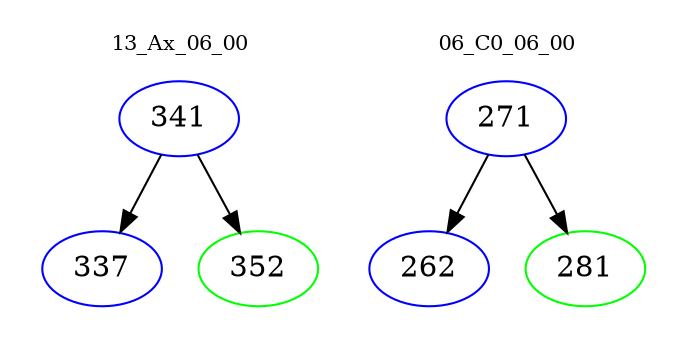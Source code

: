 digraph{
subgraph cluster_0 {
color = white
label = "13_Ax_06_00";
fontsize=10;
T0_341 [label="341", color="blue"]
T0_341 -> T0_337 [color="black"]
T0_337 [label="337", color="blue"]
T0_341 -> T0_352 [color="black"]
T0_352 [label="352", color="green"]
}
subgraph cluster_1 {
color = white
label = "06_C0_06_00";
fontsize=10;
T1_271 [label="271", color="blue"]
T1_271 -> T1_262 [color="black"]
T1_262 [label="262", color="blue"]
T1_271 -> T1_281 [color="black"]
T1_281 [label="281", color="green"]
}
}
